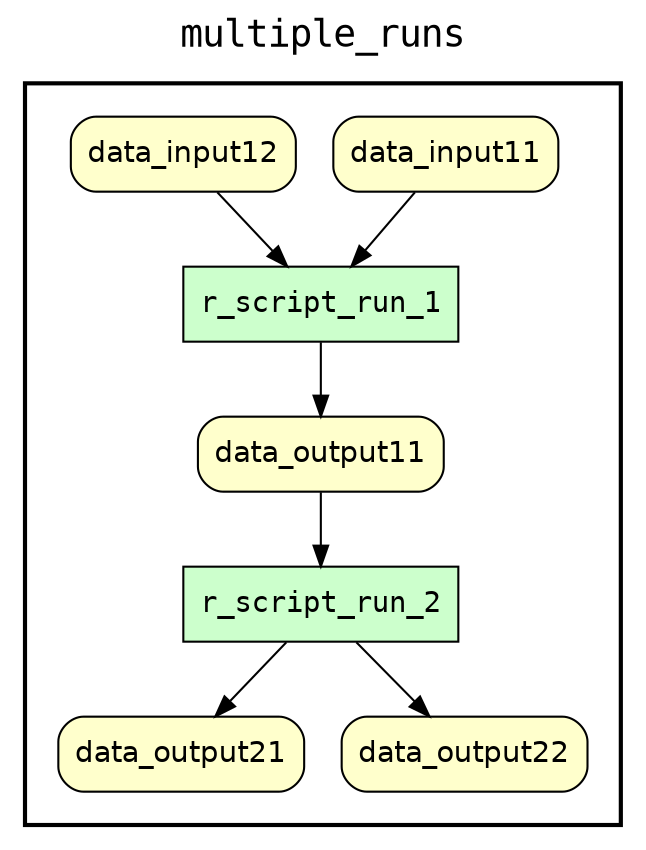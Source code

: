 
digraph rm_data_view {
rankdir=TB
fontname=Courier; fontsize=18; labelloc=t
label="multiple_runs"
subgraph cluster_workflow { label=""; color=black; penwidth=2
subgraph cluster_workflow_inner { label=""; color=white
node[shape=box style="filled" fillcolor="#CCFFCC" peripheries=1 fontname=Courier]
r_script_run_1
r_script_run_2
node[shape=box style="rounded,filled" fillcolor="#FFFFCC" peripheries=1 fontname=Helvetica]
data_input11
data_input12
data_output11
data_output11
data_output21
data_output22
}}
data_input11 -> r_script_run_1
data_input12 -> r_script_run_1
data_output11 -> r_script_run_2
r_script_run_1 -> data_output11
r_script_run_2 -> data_output21
r_script_run_2 -> data_output22
}


